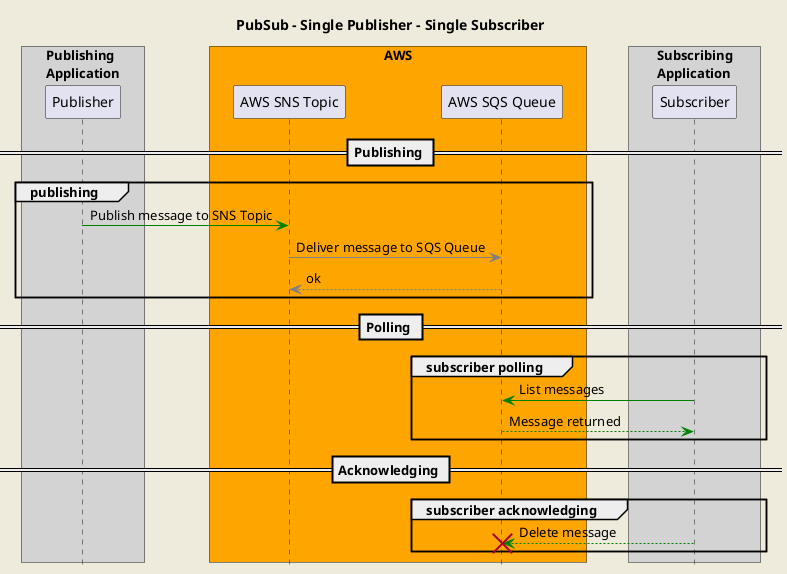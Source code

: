 @startuml SinglePublisher_SingleSubscriber

title PubSub - Single Publisher - Single Subscriber
hide footbox
skinparam BackgroundColor #EEEBDC
skinparam BoxPadding 20
skinparam ParticipantPadding 20

box "Publishing\nApplication" #lightgrey
    participant Publisher order 1
end box
box "AWS" #orange
    participant "AWS SNS Topic" as SNS_Publisher order 2
    participant "AWS SQS Queue" as SQS_Subscriber order 3
end box
box "Subscribing\nApplication" #lightgrey
    participant "Subscriber" as Subscriber order 5
end box

== Publishing ==
group publishing
    Publisher-[#Green]>SNS_Publisher: Publish message to SNS Topic
    SNS_Publisher-[#gray]>SQS_Subscriber: Deliver message to SQS Queue
    return ok
end

== Polling ==
group subscriber polling
    SQS_Subscriber<[#Green]-Subscriber: List messages
    return Message returned
end 

== Acknowledging ==
group subscriber acknowledging
    SQS_Subscriber<-[#Green]-Subscriber !! : Delete message
end 
@enduml
